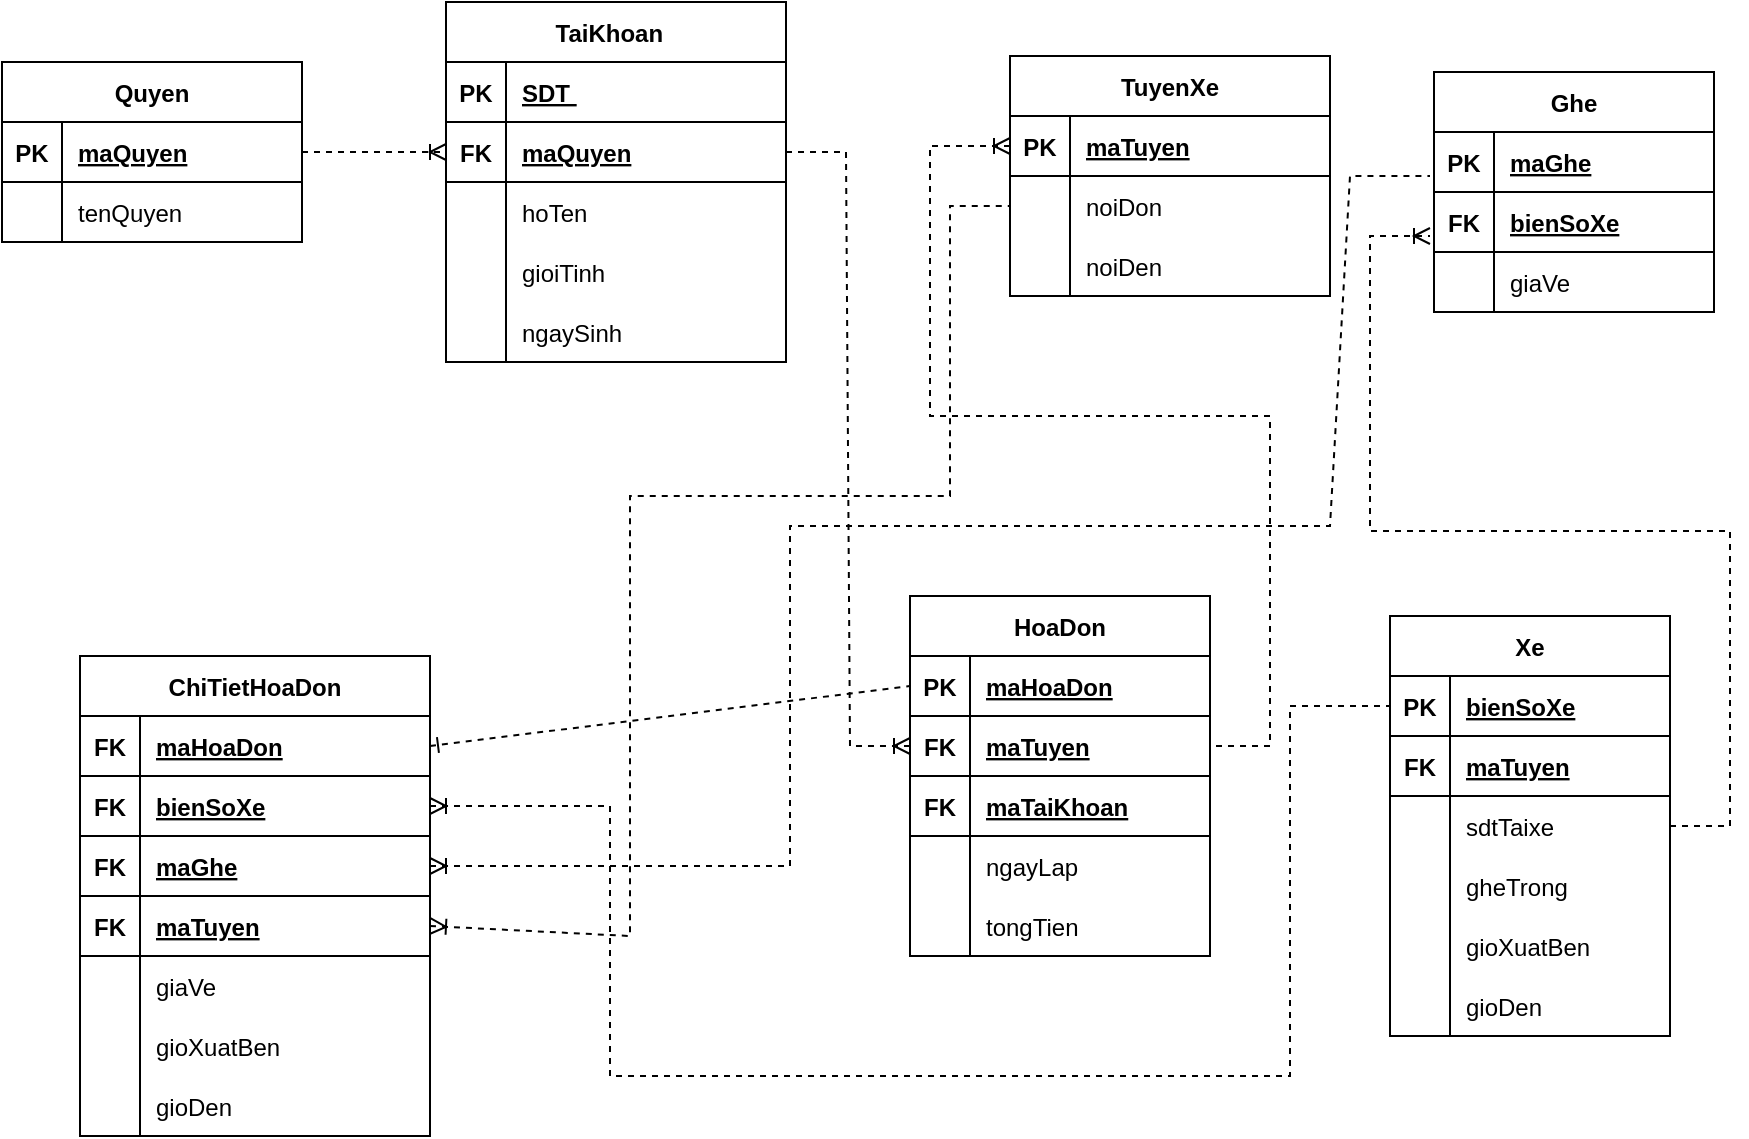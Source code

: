 <mxfile version="21.7.5" type="github">
  <diagram id="R2lEEEUBdFMjLlhIrx00" name="Page-1">
    <mxGraphModel dx="3518" dy="629" grid="0" gridSize="10" guides="1" tooltips="1" connect="1" arrows="1" fold="1" page="1" pageScale="1" pageWidth="2339" pageHeight="3300" math="0" shadow="0" extFonts="Permanent Marker^https://fonts.googleapis.com/css?family=Permanent+Marker">
      <root>
        <mxCell id="0" />
        <mxCell id="1" parent="0" />
        <mxCell id="C-vyLk0tnHw3VtMMgP7b-23" value="TaiKhoan  " style="shape=table;startSize=30;container=1;collapsible=1;childLayout=tableLayout;fixedRows=1;rowLines=0;fontStyle=1;align=center;resizeLast=1;" parent="1" vertex="1">
          <mxGeometry x="158" y="23" width="170" height="180" as="geometry">
            <mxRectangle x="130" y="50" width="100" height="30" as="alternateBounds" />
          </mxGeometry>
        </mxCell>
        <mxCell id="C-vyLk0tnHw3VtMMgP7b-24" value="" style="shape=partialRectangle;collapsible=0;dropTarget=0;pointerEvents=0;fillColor=none;points=[[0,0.5],[1,0.5]];portConstraint=eastwest;top=0;left=0;right=0;bottom=1;" parent="C-vyLk0tnHw3VtMMgP7b-23" vertex="1">
          <mxGeometry y="30" width="170" height="30" as="geometry" />
        </mxCell>
        <mxCell id="C-vyLk0tnHw3VtMMgP7b-25" value="PK" style="shape=partialRectangle;overflow=hidden;connectable=0;fillColor=none;top=0;left=0;bottom=0;right=0;fontStyle=1;" parent="C-vyLk0tnHw3VtMMgP7b-24" vertex="1">
          <mxGeometry width="30" height="30" as="geometry">
            <mxRectangle width="30" height="30" as="alternateBounds" />
          </mxGeometry>
        </mxCell>
        <mxCell id="C-vyLk0tnHw3VtMMgP7b-26" value="SDT " style="shape=partialRectangle;overflow=hidden;connectable=0;fillColor=none;top=0;left=0;bottom=0;right=0;align=left;spacingLeft=6;fontStyle=5;" parent="C-vyLk0tnHw3VtMMgP7b-24" vertex="1">
          <mxGeometry x="30" width="140" height="30" as="geometry">
            <mxRectangle width="140" height="30" as="alternateBounds" />
          </mxGeometry>
        </mxCell>
        <mxCell id="oGcTJE--bBBidU-YwvE7-114" style="shape=partialRectangle;collapsible=0;dropTarget=0;pointerEvents=0;fillColor=none;points=[[0,0.5],[1,0.5]];portConstraint=eastwest;top=0;left=0;right=0;bottom=1;" vertex="1" parent="C-vyLk0tnHw3VtMMgP7b-23">
          <mxGeometry y="60" width="170" height="30" as="geometry" />
        </mxCell>
        <mxCell id="oGcTJE--bBBidU-YwvE7-115" value="FK" style="shape=partialRectangle;overflow=hidden;connectable=0;fillColor=none;top=0;left=0;bottom=0;right=0;fontStyle=1;" vertex="1" parent="oGcTJE--bBBidU-YwvE7-114">
          <mxGeometry width="30" height="30" as="geometry">
            <mxRectangle width="30" height="30" as="alternateBounds" />
          </mxGeometry>
        </mxCell>
        <mxCell id="oGcTJE--bBBidU-YwvE7-116" value="maQuyen" style="shape=partialRectangle;overflow=hidden;connectable=0;fillColor=none;top=0;left=0;bottom=0;right=0;align=left;spacingLeft=6;fontStyle=5;" vertex="1" parent="oGcTJE--bBBidU-YwvE7-114">
          <mxGeometry x="30" width="140" height="30" as="geometry">
            <mxRectangle width="140" height="30" as="alternateBounds" />
          </mxGeometry>
        </mxCell>
        <mxCell id="C-vyLk0tnHw3VtMMgP7b-27" value="" style="shape=partialRectangle;collapsible=0;dropTarget=0;pointerEvents=0;fillColor=none;points=[[0,0.5],[1,0.5]];portConstraint=eastwest;top=0;left=0;right=0;bottom=0;" parent="C-vyLk0tnHw3VtMMgP7b-23" vertex="1">
          <mxGeometry y="90" width="170" height="30" as="geometry" />
        </mxCell>
        <mxCell id="C-vyLk0tnHw3VtMMgP7b-28" value="" style="shape=partialRectangle;overflow=hidden;connectable=0;fillColor=none;top=0;left=0;bottom=0;right=0;" parent="C-vyLk0tnHw3VtMMgP7b-27" vertex="1">
          <mxGeometry width="30" height="30" as="geometry">
            <mxRectangle width="30" height="30" as="alternateBounds" />
          </mxGeometry>
        </mxCell>
        <mxCell id="C-vyLk0tnHw3VtMMgP7b-29" value="hoTen" style="shape=partialRectangle;overflow=hidden;connectable=0;fillColor=none;top=0;left=0;bottom=0;right=0;align=left;spacingLeft=6;" parent="C-vyLk0tnHw3VtMMgP7b-27" vertex="1">
          <mxGeometry x="30" width="140" height="30" as="geometry">
            <mxRectangle width="140" height="30" as="alternateBounds" />
          </mxGeometry>
        </mxCell>
        <mxCell id="oGcTJE--bBBidU-YwvE7-21" style="shape=partialRectangle;collapsible=0;dropTarget=0;pointerEvents=0;fillColor=none;points=[[0,0.5],[1,0.5]];portConstraint=eastwest;top=0;left=0;right=0;bottom=0;" vertex="1" parent="C-vyLk0tnHw3VtMMgP7b-23">
          <mxGeometry y="120" width="170" height="30" as="geometry" />
        </mxCell>
        <mxCell id="oGcTJE--bBBidU-YwvE7-22" style="shape=partialRectangle;overflow=hidden;connectable=0;fillColor=none;top=0;left=0;bottom=0;right=0;" vertex="1" parent="oGcTJE--bBBidU-YwvE7-21">
          <mxGeometry width="30" height="30" as="geometry">
            <mxRectangle width="30" height="30" as="alternateBounds" />
          </mxGeometry>
        </mxCell>
        <mxCell id="oGcTJE--bBBidU-YwvE7-23" value="gioiTinh" style="shape=partialRectangle;overflow=hidden;connectable=0;fillColor=none;top=0;left=0;bottom=0;right=0;align=left;spacingLeft=6;" vertex="1" parent="oGcTJE--bBBidU-YwvE7-21">
          <mxGeometry x="30" width="140" height="30" as="geometry">
            <mxRectangle width="140" height="30" as="alternateBounds" />
          </mxGeometry>
        </mxCell>
        <mxCell id="oGcTJE--bBBidU-YwvE7-24" style="shape=partialRectangle;collapsible=0;dropTarget=0;pointerEvents=0;fillColor=none;points=[[0,0.5],[1,0.5]];portConstraint=eastwest;top=0;left=0;right=0;bottom=0;" vertex="1" parent="C-vyLk0tnHw3VtMMgP7b-23">
          <mxGeometry y="150" width="170" height="30" as="geometry" />
        </mxCell>
        <mxCell id="oGcTJE--bBBidU-YwvE7-25" style="shape=partialRectangle;overflow=hidden;connectable=0;fillColor=none;top=0;left=0;bottom=0;right=0;" vertex="1" parent="oGcTJE--bBBidU-YwvE7-24">
          <mxGeometry width="30" height="30" as="geometry">
            <mxRectangle width="30" height="30" as="alternateBounds" />
          </mxGeometry>
        </mxCell>
        <mxCell id="oGcTJE--bBBidU-YwvE7-26" value="ngaySinh" style="shape=partialRectangle;overflow=hidden;connectable=0;fillColor=none;top=0;left=0;bottom=0;right=0;align=left;spacingLeft=6;" vertex="1" parent="oGcTJE--bBBidU-YwvE7-24">
          <mxGeometry x="30" width="140" height="30" as="geometry">
            <mxRectangle width="140" height="30" as="alternateBounds" />
          </mxGeometry>
        </mxCell>
        <mxCell id="oGcTJE--bBBidU-YwvE7-27" value="TuyenXe" style="shape=table;startSize=30;container=1;collapsible=1;childLayout=tableLayout;fixedRows=1;rowLines=0;fontStyle=1;align=center;resizeLast=1;" vertex="1" parent="1">
          <mxGeometry x="440" y="50" width="160" height="120" as="geometry">
            <mxRectangle x="130" y="50" width="100" height="30" as="alternateBounds" />
          </mxGeometry>
        </mxCell>
        <mxCell id="oGcTJE--bBBidU-YwvE7-28" value="" style="shape=partialRectangle;collapsible=0;dropTarget=0;pointerEvents=0;fillColor=none;points=[[0,0.5],[1,0.5]];portConstraint=eastwest;top=0;left=0;right=0;bottom=1;" vertex="1" parent="oGcTJE--bBBidU-YwvE7-27">
          <mxGeometry y="30" width="160" height="30" as="geometry" />
        </mxCell>
        <mxCell id="oGcTJE--bBBidU-YwvE7-29" value="PK" style="shape=partialRectangle;overflow=hidden;connectable=0;fillColor=none;top=0;left=0;bottom=0;right=0;fontStyle=1;" vertex="1" parent="oGcTJE--bBBidU-YwvE7-28">
          <mxGeometry width="30" height="30" as="geometry">
            <mxRectangle width="30" height="30" as="alternateBounds" />
          </mxGeometry>
        </mxCell>
        <mxCell id="oGcTJE--bBBidU-YwvE7-30" value="maTuyen" style="shape=partialRectangle;overflow=hidden;connectable=0;fillColor=none;top=0;left=0;bottom=0;right=0;align=left;spacingLeft=6;fontStyle=5;" vertex="1" parent="oGcTJE--bBBidU-YwvE7-28">
          <mxGeometry x="30" width="130" height="30" as="geometry">
            <mxRectangle width="130" height="30" as="alternateBounds" />
          </mxGeometry>
        </mxCell>
        <mxCell id="oGcTJE--bBBidU-YwvE7-31" value="" style="shape=partialRectangle;collapsible=0;dropTarget=0;pointerEvents=0;fillColor=none;points=[[0,0.5],[1,0.5]];portConstraint=eastwest;top=0;left=0;right=0;bottom=0;" vertex="1" parent="oGcTJE--bBBidU-YwvE7-27">
          <mxGeometry y="60" width="160" height="30" as="geometry" />
        </mxCell>
        <mxCell id="oGcTJE--bBBidU-YwvE7-32" value="" style="shape=partialRectangle;overflow=hidden;connectable=0;fillColor=none;top=0;left=0;bottom=0;right=0;" vertex="1" parent="oGcTJE--bBBidU-YwvE7-31">
          <mxGeometry width="30" height="30" as="geometry">
            <mxRectangle width="30" height="30" as="alternateBounds" />
          </mxGeometry>
        </mxCell>
        <mxCell id="oGcTJE--bBBidU-YwvE7-33" value="noiDon" style="shape=partialRectangle;overflow=hidden;connectable=0;fillColor=none;top=0;left=0;bottom=0;right=0;align=left;spacingLeft=6;" vertex="1" parent="oGcTJE--bBBidU-YwvE7-31">
          <mxGeometry x="30" width="130" height="30" as="geometry">
            <mxRectangle width="130" height="30" as="alternateBounds" />
          </mxGeometry>
        </mxCell>
        <mxCell id="oGcTJE--bBBidU-YwvE7-34" style="shape=partialRectangle;collapsible=0;dropTarget=0;pointerEvents=0;fillColor=none;points=[[0,0.5],[1,0.5]];portConstraint=eastwest;top=0;left=0;right=0;bottom=0;" vertex="1" parent="oGcTJE--bBBidU-YwvE7-27">
          <mxGeometry y="90" width="160" height="30" as="geometry" />
        </mxCell>
        <mxCell id="oGcTJE--bBBidU-YwvE7-35" style="shape=partialRectangle;overflow=hidden;connectable=0;fillColor=none;top=0;left=0;bottom=0;right=0;" vertex="1" parent="oGcTJE--bBBidU-YwvE7-34">
          <mxGeometry width="30" height="30" as="geometry">
            <mxRectangle width="30" height="30" as="alternateBounds" />
          </mxGeometry>
        </mxCell>
        <mxCell id="oGcTJE--bBBidU-YwvE7-36" value="noiDen" style="shape=partialRectangle;overflow=hidden;connectable=0;fillColor=none;top=0;left=0;bottom=0;right=0;align=left;spacingLeft=6;" vertex="1" parent="oGcTJE--bBBidU-YwvE7-34">
          <mxGeometry x="30" width="130" height="30" as="geometry">
            <mxRectangle width="130" height="30" as="alternateBounds" />
          </mxGeometry>
        </mxCell>
        <mxCell id="oGcTJE--bBBidU-YwvE7-40" value="Xe" style="shape=table;startSize=30;container=1;collapsible=1;childLayout=tableLayout;fixedRows=1;rowLines=0;fontStyle=1;align=center;resizeLast=1;" vertex="1" parent="1">
          <mxGeometry x="630" y="330" width="140" height="210" as="geometry">
            <mxRectangle x="130" y="50" width="100" height="30" as="alternateBounds" />
          </mxGeometry>
        </mxCell>
        <mxCell id="oGcTJE--bBBidU-YwvE7-41" value="" style="shape=partialRectangle;collapsible=0;dropTarget=0;pointerEvents=0;fillColor=none;points=[[0,0.5],[1,0.5]];portConstraint=eastwest;top=0;left=0;right=0;bottom=1;" vertex="1" parent="oGcTJE--bBBidU-YwvE7-40">
          <mxGeometry y="30" width="140" height="30" as="geometry" />
        </mxCell>
        <mxCell id="oGcTJE--bBBidU-YwvE7-42" value="PK" style="shape=partialRectangle;overflow=hidden;connectable=0;fillColor=none;top=0;left=0;bottom=0;right=0;fontStyle=1;" vertex="1" parent="oGcTJE--bBBidU-YwvE7-41">
          <mxGeometry width="30" height="30" as="geometry">
            <mxRectangle width="30" height="30" as="alternateBounds" />
          </mxGeometry>
        </mxCell>
        <mxCell id="oGcTJE--bBBidU-YwvE7-43" value="bienSoXe" style="shape=partialRectangle;overflow=hidden;connectable=0;fillColor=none;top=0;left=0;bottom=0;right=0;align=left;spacingLeft=6;fontStyle=5;" vertex="1" parent="oGcTJE--bBBidU-YwvE7-41">
          <mxGeometry x="30" width="110" height="30" as="geometry">
            <mxRectangle width="110" height="30" as="alternateBounds" />
          </mxGeometry>
        </mxCell>
        <mxCell id="oGcTJE--bBBidU-YwvE7-125" style="shape=partialRectangle;collapsible=0;dropTarget=0;pointerEvents=0;fillColor=none;points=[[0,0.5],[1,0.5]];portConstraint=eastwest;top=0;left=0;right=0;bottom=1;" vertex="1" parent="oGcTJE--bBBidU-YwvE7-40">
          <mxGeometry y="60" width="140" height="30" as="geometry" />
        </mxCell>
        <mxCell id="oGcTJE--bBBidU-YwvE7-126" value="FK" style="shape=partialRectangle;overflow=hidden;connectable=0;fillColor=none;top=0;left=0;bottom=0;right=0;fontStyle=1;" vertex="1" parent="oGcTJE--bBBidU-YwvE7-125">
          <mxGeometry width="30" height="30" as="geometry">
            <mxRectangle width="30" height="30" as="alternateBounds" />
          </mxGeometry>
        </mxCell>
        <mxCell id="oGcTJE--bBBidU-YwvE7-127" value="maTuyen" style="shape=partialRectangle;overflow=hidden;connectable=0;fillColor=none;top=0;left=0;bottom=0;right=0;align=left;spacingLeft=6;fontStyle=5;" vertex="1" parent="oGcTJE--bBBidU-YwvE7-125">
          <mxGeometry x="30" width="110" height="30" as="geometry">
            <mxRectangle width="110" height="30" as="alternateBounds" />
          </mxGeometry>
        </mxCell>
        <mxCell id="oGcTJE--bBBidU-YwvE7-44" value="" style="shape=partialRectangle;collapsible=0;dropTarget=0;pointerEvents=0;fillColor=none;points=[[0,0.5],[1,0.5]];portConstraint=eastwest;top=0;left=0;right=0;bottom=0;" vertex="1" parent="oGcTJE--bBBidU-YwvE7-40">
          <mxGeometry y="90" width="140" height="30" as="geometry" />
        </mxCell>
        <mxCell id="oGcTJE--bBBidU-YwvE7-45" value="" style="shape=partialRectangle;overflow=hidden;connectable=0;fillColor=none;top=0;left=0;bottom=0;right=0;" vertex="1" parent="oGcTJE--bBBidU-YwvE7-44">
          <mxGeometry width="30" height="30" as="geometry">
            <mxRectangle width="30" height="30" as="alternateBounds" />
          </mxGeometry>
        </mxCell>
        <mxCell id="oGcTJE--bBBidU-YwvE7-46" value="sdtTaixe" style="shape=partialRectangle;overflow=hidden;connectable=0;fillColor=none;top=0;left=0;bottom=0;right=0;align=left;spacingLeft=6;" vertex="1" parent="oGcTJE--bBBidU-YwvE7-44">
          <mxGeometry x="30" width="110" height="30" as="geometry">
            <mxRectangle width="110" height="30" as="alternateBounds" />
          </mxGeometry>
        </mxCell>
        <mxCell id="oGcTJE--bBBidU-YwvE7-47" style="shape=partialRectangle;collapsible=0;dropTarget=0;pointerEvents=0;fillColor=none;points=[[0,0.5],[1,0.5]];portConstraint=eastwest;top=0;left=0;right=0;bottom=0;" vertex="1" parent="oGcTJE--bBBidU-YwvE7-40">
          <mxGeometry y="120" width="140" height="30" as="geometry" />
        </mxCell>
        <mxCell id="oGcTJE--bBBidU-YwvE7-48" style="shape=partialRectangle;overflow=hidden;connectable=0;fillColor=none;top=0;left=0;bottom=0;right=0;" vertex="1" parent="oGcTJE--bBBidU-YwvE7-47">
          <mxGeometry width="30" height="30" as="geometry">
            <mxRectangle width="30" height="30" as="alternateBounds" />
          </mxGeometry>
        </mxCell>
        <mxCell id="oGcTJE--bBBidU-YwvE7-49" value="gheTrong" style="shape=partialRectangle;overflow=hidden;connectable=0;fillColor=none;top=0;left=0;bottom=0;right=0;align=left;spacingLeft=6;" vertex="1" parent="oGcTJE--bBBidU-YwvE7-47">
          <mxGeometry x="30" width="110" height="30" as="geometry">
            <mxRectangle width="110" height="30" as="alternateBounds" />
          </mxGeometry>
        </mxCell>
        <mxCell id="oGcTJE--bBBidU-YwvE7-50" style="shape=partialRectangle;collapsible=0;dropTarget=0;pointerEvents=0;fillColor=none;points=[[0,0.5],[1,0.5]];portConstraint=eastwest;top=0;left=0;right=0;bottom=0;" vertex="1" parent="oGcTJE--bBBidU-YwvE7-40">
          <mxGeometry y="150" width="140" height="30" as="geometry" />
        </mxCell>
        <mxCell id="oGcTJE--bBBidU-YwvE7-51" style="shape=partialRectangle;overflow=hidden;connectable=0;fillColor=none;top=0;left=0;bottom=0;right=0;" vertex="1" parent="oGcTJE--bBBidU-YwvE7-50">
          <mxGeometry width="30" height="30" as="geometry">
            <mxRectangle width="30" height="30" as="alternateBounds" />
          </mxGeometry>
        </mxCell>
        <mxCell id="oGcTJE--bBBidU-YwvE7-52" value="gioXuatBen" style="shape=partialRectangle;overflow=hidden;connectable=0;fillColor=none;top=0;left=0;bottom=0;right=0;align=left;spacingLeft=6;" vertex="1" parent="oGcTJE--bBBidU-YwvE7-50">
          <mxGeometry x="30" width="110" height="30" as="geometry">
            <mxRectangle width="110" height="30" as="alternateBounds" />
          </mxGeometry>
        </mxCell>
        <mxCell id="oGcTJE--bBBidU-YwvE7-53" style="shape=partialRectangle;collapsible=0;dropTarget=0;pointerEvents=0;fillColor=none;points=[[0,0.5],[1,0.5]];portConstraint=eastwest;top=0;left=0;right=0;bottom=0;" vertex="1" parent="oGcTJE--bBBidU-YwvE7-40">
          <mxGeometry y="180" width="140" height="30" as="geometry" />
        </mxCell>
        <mxCell id="oGcTJE--bBBidU-YwvE7-54" style="shape=partialRectangle;overflow=hidden;connectable=0;fillColor=none;top=0;left=0;bottom=0;right=0;" vertex="1" parent="oGcTJE--bBBidU-YwvE7-53">
          <mxGeometry width="30" height="30" as="geometry">
            <mxRectangle width="30" height="30" as="alternateBounds" />
          </mxGeometry>
        </mxCell>
        <mxCell id="oGcTJE--bBBidU-YwvE7-55" value="gioDen" style="shape=partialRectangle;overflow=hidden;connectable=0;fillColor=none;top=0;left=0;bottom=0;right=0;align=left;spacingLeft=6;" vertex="1" parent="oGcTJE--bBBidU-YwvE7-53">
          <mxGeometry x="30" width="110" height="30" as="geometry">
            <mxRectangle width="110" height="30" as="alternateBounds" />
          </mxGeometry>
        </mxCell>
        <mxCell id="oGcTJE--bBBidU-YwvE7-56" value="Quyen" style="shape=table;startSize=30;container=1;collapsible=1;childLayout=tableLayout;fixedRows=1;rowLines=0;fontStyle=1;align=center;resizeLast=1;" vertex="1" parent="1">
          <mxGeometry x="-64" y="53" width="150" height="90" as="geometry">
            <mxRectangle x="130" y="50" width="100" height="30" as="alternateBounds" />
          </mxGeometry>
        </mxCell>
        <mxCell id="oGcTJE--bBBidU-YwvE7-57" value="" style="shape=partialRectangle;collapsible=0;dropTarget=0;pointerEvents=0;fillColor=none;points=[[0,0.5],[1,0.5]];portConstraint=eastwest;top=0;left=0;right=0;bottom=1;" vertex="1" parent="oGcTJE--bBBidU-YwvE7-56">
          <mxGeometry y="30" width="150" height="30" as="geometry" />
        </mxCell>
        <mxCell id="oGcTJE--bBBidU-YwvE7-58" value="PK" style="shape=partialRectangle;overflow=hidden;connectable=0;fillColor=none;top=0;left=0;bottom=0;right=0;fontStyle=1;" vertex="1" parent="oGcTJE--bBBidU-YwvE7-57">
          <mxGeometry width="30" height="30" as="geometry">
            <mxRectangle width="30" height="30" as="alternateBounds" />
          </mxGeometry>
        </mxCell>
        <mxCell id="oGcTJE--bBBidU-YwvE7-59" value="maQuyen" style="shape=partialRectangle;overflow=hidden;connectable=0;fillColor=none;top=0;left=0;bottom=0;right=0;align=left;spacingLeft=6;fontStyle=5;" vertex="1" parent="oGcTJE--bBBidU-YwvE7-57">
          <mxGeometry x="30" width="120" height="30" as="geometry">
            <mxRectangle width="120" height="30" as="alternateBounds" />
          </mxGeometry>
        </mxCell>
        <mxCell id="oGcTJE--bBBidU-YwvE7-60" value="" style="shape=partialRectangle;collapsible=0;dropTarget=0;pointerEvents=0;fillColor=none;points=[[0,0.5],[1,0.5]];portConstraint=eastwest;top=0;left=0;right=0;bottom=0;" vertex="1" parent="oGcTJE--bBBidU-YwvE7-56">
          <mxGeometry y="60" width="150" height="30" as="geometry" />
        </mxCell>
        <mxCell id="oGcTJE--bBBidU-YwvE7-61" value="" style="shape=partialRectangle;overflow=hidden;connectable=0;fillColor=none;top=0;left=0;bottom=0;right=0;" vertex="1" parent="oGcTJE--bBBidU-YwvE7-60">
          <mxGeometry width="30" height="30" as="geometry">
            <mxRectangle width="30" height="30" as="alternateBounds" />
          </mxGeometry>
        </mxCell>
        <mxCell id="oGcTJE--bBBidU-YwvE7-62" value="tenQuyen" style="shape=partialRectangle;overflow=hidden;connectable=0;fillColor=none;top=0;left=0;bottom=0;right=0;align=left;spacingLeft=6;" vertex="1" parent="oGcTJE--bBBidU-YwvE7-60">
          <mxGeometry x="30" width="120" height="30" as="geometry">
            <mxRectangle width="120" height="30" as="alternateBounds" />
          </mxGeometry>
        </mxCell>
        <mxCell id="oGcTJE--bBBidU-YwvE7-69" value="Ghe" style="shape=table;startSize=30;container=1;collapsible=1;childLayout=tableLayout;fixedRows=1;rowLines=0;fontStyle=1;align=center;resizeLast=1;" vertex="1" parent="1">
          <mxGeometry x="652" y="58" width="140" height="120" as="geometry">
            <mxRectangle x="130" y="50" width="100" height="30" as="alternateBounds" />
          </mxGeometry>
        </mxCell>
        <mxCell id="oGcTJE--bBBidU-YwvE7-70" value="" style="shape=partialRectangle;collapsible=0;dropTarget=0;pointerEvents=0;fillColor=none;points=[[0,0.5],[1,0.5]];portConstraint=eastwest;top=0;left=0;right=0;bottom=1;" vertex="1" parent="oGcTJE--bBBidU-YwvE7-69">
          <mxGeometry y="30" width="140" height="30" as="geometry" />
        </mxCell>
        <mxCell id="oGcTJE--bBBidU-YwvE7-71" value="PK" style="shape=partialRectangle;overflow=hidden;connectable=0;fillColor=none;top=0;left=0;bottom=0;right=0;fontStyle=1;" vertex="1" parent="oGcTJE--bBBidU-YwvE7-70">
          <mxGeometry width="30" height="30" as="geometry">
            <mxRectangle width="30" height="30" as="alternateBounds" />
          </mxGeometry>
        </mxCell>
        <mxCell id="oGcTJE--bBBidU-YwvE7-72" value="maGhe" style="shape=partialRectangle;overflow=hidden;connectable=0;fillColor=none;top=0;left=0;bottom=0;right=0;align=left;spacingLeft=6;fontStyle=5;" vertex="1" parent="oGcTJE--bBBidU-YwvE7-70">
          <mxGeometry x="30" width="110" height="30" as="geometry">
            <mxRectangle width="110" height="30" as="alternateBounds" />
          </mxGeometry>
        </mxCell>
        <mxCell id="oGcTJE--bBBidU-YwvE7-119" style="shape=partialRectangle;collapsible=0;dropTarget=0;pointerEvents=0;fillColor=none;points=[[0,0.5],[1,0.5]];portConstraint=eastwest;top=0;left=0;right=0;bottom=1;" vertex="1" parent="oGcTJE--bBBidU-YwvE7-69">
          <mxGeometry y="60" width="140" height="30" as="geometry" />
        </mxCell>
        <mxCell id="oGcTJE--bBBidU-YwvE7-120" value="FK" style="shape=partialRectangle;overflow=hidden;connectable=0;fillColor=none;top=0;left=0;bottom=0;right=0;fontStyle=1;" vertex="1" parent="oGcTJE--bBBidU-YwvE7-119">
          <mxGeometry width="30" height="30" as="geometry">
            <mxRectangle width="30" height="30" as="alternateBounds" />
          </mxGeometry>
        </mxCell>
        <mxCell id="oGcTJE--bBBidU-YwvE7-121" value="bienSoXe" style="shape=partialRectangle;overflow=hidden;connectable=0;fillColor=none;top=0;left=0;bottom=0;right=0;align=left;spacingLeft=6;fontStyle=5;" vertex="1" parent="oGcTJE--bBBidU-YwvE7-119">
          <mxGeometry x="30" width="110" height="30" as="geometry">
            <mxRectangle width="110" height="30" as="alternateBounds" />
          </mxGeometry>
        </mxCell>
        <mxCell id="oGcTJE--bBBidU-YwvE7-73" value="" style="shape=partialRectangle;collapsible=0;dropTarget=0;pointerEvents=0;fillColor=none;points=[[0,0.5],[1,0.5]];portConstraint=eastwest;top=0;left=0;right=0;bottom=0;" vertex="1" parent="oGcTJE--bBBidU-YwvE7-69">
          <mxGeometry y="90" width="140" height="30" as="geometry" />
        </mxCell>
        <mxCell id="oGcTJE--bBBidU-YwvE7-74" value="" style="shape=partialRectangle;overflow=hidden;connectable=0;fillColor=none;top=0;left=0;bottom=0;right=0;" vertex="1" parent="oGcTJE--bBBidU-YwvE7-73">
          <mxGeometry width="30" height="30" as="geometry">
            <mxRectangle width="30" height="30" as="alternateBounds" />
          </mxGeometry>
        </mxCell>
        <mxCell id="oGcTJE--bBBidU-YwvE7-75" value="giaVe" style="shape=partialRectangle;overflow=hidden;connectable=0;fillColor=none;top=0;left=0;bottom=0;right=0;align=left;spacingLeft=6;" vertex="1" parent="oGcTJE--bBBidU-YwvE7-73">
          <mxGeometry x="30" width="110" height="30" as="geometry">
            <mxRectangle width="110" height="30" as="alternateBounds" />
          </mxGeometry>
        </mxCell>
        <mxCell id="oGcTJE--bBBidU-YwvE7-82" value="HoaDon" style="shape=table;startSize=30;container=1;collapsible=1;childLayout=tableLayout;fixedRows=1;rowLines=0;fontStyle=1;align=center;resizeLast=1;" vertex="1" parent="1">
          <mxGeometry x="390" y="320" width="150" height="180" as="geometry">
            <mxRectangle x="130" y="50" width="100" height="30" as="alternateBounds" />
          </mxGeometry>
        </mxCell>
        <mxCell id="oGcTJE--bBBidU-YwvE7-83" value="" style="shape=partialRectangle;collapsible=0;dropTarget=0;pointerEvents=0;fillColor=none;points=[[0,0.5],[1,0.5]];portConstraint=eastwest;top=0;left=0;right=0;bottom=1;" vertex="1" parent="oGcTJE--bBBidU-YwvE7-82">
          <mxGeometry y="30" width="150" height="30" as="geometry" />
        </mxCell>
        <mxCell id="oGcTJE--bBBidU-YwvE7-84" value="PK" style="shape=partialRectangle;overflow=hidden;connectable=0;fillColor=none;top=0;left=0;bottom=0;right=0;fontStyle=1;" vertex="1" parent="oGcTJE--bBBidU-YwvE7-83">
          <mxGeometry width="30" height="30" as="geometry">
            <mxRectangle width="30" height="30" as="alternateBounds" />
          </mxGeometry>
        </mxCell>
        <mxCell id="oGcTJE--bBBidU-YwvE7-85" value="maHoaDon" style="shape=partialRectangle;overflow=hidden;connectable=0;fillColor=none;top=0;left=0;bottom=0;right=0;align=left;spacingLeft=6;fontStyle=5;" vertex="1" parent="oGcTJE--bBBidU-YwvE7-83">
          <mxGeometry x="30" width="120" height="30" as="geometry">
            <mxRectangle width="120" height="30" as="alternateBounds" />
          </mxGeometry>
        </mxCell>
        <mxCell id="oGcTJE--bBBidU-YwvE7-131" style="shape=partialRectangle;collapsible=0;dropTarget=0;pointerEvents=0;fillColor=none;points=[[0,0.5],[1,0.5]];portConstraint=eastwest;top=0;left=0;right=0;bottom=1;" vertex="1" parent="oGcTJE--bBBidU-YwvE7-82">
          <mxGeometry y="60" width="150" height="30" as="geometry" />
        </mxCell>
        <mxCell id="oGcTJE--bBBidU-YwvE7-132" value="FK" style="shape=partialRectangle;overflow=hidden;connectable=0;fillColor=none;top=0;left=0;bottom=0;right=0;fontStyle=1;" vertex="1" parent="oGcTJE--bBBidU-YwvE7-131">
          <mxGeometry width="30" height="30" as="geometry">
            <mxRectangle width="30" height="30" as="alternateBounds" />
          </mxGeometry>
        </mxCell>
        <mxCell id="oGcTJE--bBBidU-YwvE7-133" value="maTuyen" style="shape=partialRectangle;overflow=hidden;connectable=0;fillColor=none;top=0;left=0;bottom=0;right=0;align=left;spacingLeft=6;fontStyle=5;" vertex="1" parent="oGcTJE--bBBidU-YwvE7-131">
          <mxGeometry x="30" width="120" height="30" as="geometry">
            <mxRectangle width="120" height="30" as="alternateBounds" />
          </mxGeometry>
        </mxCell>
        <mxCell id="oGcTJE--bBBidU-YwvE7-135" style="shape=partialRectangle;collapsible=0;dropTarget=0;pointerEvents=0;fillColor=none;points=[[0,0.5],[1,0.5]];portConstraint=eastwest;top=0;left=0;right=0;bottom=1;" vertex="1" parent="oGcTJE--bBBidU-YwvE7-82">
          <mxGeometry y="90" width="150" height="30" as="geometry" />
        </mxCell>
        <mxCell id="oGcTJE--bBBidU-YwvE7-136" value="FK" style="shape=partialRectangle;overflow=hidden;connectable=0;fillColor=none;top=0;left=0;bottom=0;right=0;fontStyle=1;" vertex="1" parent="oGcTJE--bBBidU-YwvE7-135">
          <mxGeometry width="30" height="30" as="geometry">
            <mxRectangle width="30" height="30" as="alternateBounds" />
          </mxGeometry>
        </mxCell>
        <mxCell id="oGcTJE--bBBidU-YwvE7-137" value="maTaiKhoan" style="shape=partialRectangle;overflow=hidden;connectable=0;fillColor=none;top=0;left=0;bottom=0;right=0;align=left;spacingLeft=6;fontStyle=5;" vertex="1" parent="oGcTJE--bBBidU-YwvE7-135">
          <mxGeometry x="30" width="120" height="30" as="geometry">
            <mxRectangle width="120" height="30" as="alternateBounds" />
          </mxGeometry>
        </mxCell>
        <mxCell id="oGcTJE--bBBidU-YwvE7-86" value="" style="shape=partialRectangle;collapsible=0;dropTarget=0;pointerEvents=0;fillColor=none;points=[[0,0.5],[1,0.5]];portConstraint=eastwest;top=0;left=0;right=0;bottom=0;" vertex="1" parent="oGcTJE--bBBidU-YwvE7-82">
          <mxGeometry y="120" width="150" height="30" as="geometry" />
        </mxCell>
        <mxCell id="oGcTJE--bBBidU-YwvE7-87" value="" style="shape=partialRectangle;overflow=hidden;connectable=0;fillColor=none;top=0;left=0;bottom=0;right=0;" vertex="1" parent="oGcTJE--bBBidU-YwvE7-86">
          <mxGeometry width="30" height="30" as="geometry">
            <mxRectangle width="30" height="30" as="alternateBounds" />
          </mxGeometry>
        </mxCell>
        <mxCell id="oGcTJE--bBBidU-YwvE7-88" value="ngayLap  " style="shape=partialRectangle;overflow=hidden;connectable=0;fillColor=none;top=0;left=0;bottom=0;right=0;align=left;spacingLeft=6;" vertex="1" parent="oGcTJE--bBBidU-YwvE7-86">
          <mxGeometry x="30" width="120" height="30" as="geometry">
            <mxRectangle width="120" height="30" as="alternateBounds" />
          </mxGeometry>
        </mxCell>
        <mxCell id="oGcTJE--bBBidU-YwvE7-89" style="shape=partialRectangle;collapsible=0;dropTarget=0;pointerEvents=0;fillColor=none;points=[[0,0.5],[1,0.5]];portConstraint=eastwest;top=0;left=0;right=0;bottom=0;" vertex="1" parent="oGcTJE--bBBidU-YwvE7-82">
          <mxGeometry y="150" width="150" height="30" as="geometry" />
        </mxCell>
        <mxCell id="oGcTJE--bBBidU-YwvE7-90" style="shape=partialRectangle;overflow=hidden;connectable=0;fillColor=none;top=0;left=0;bottom=0;right=0;" vertex="1" parent="oGcTJE--bBBidU-YwvE7-89">
          <mxGeometry width="30" height="30" as="geometry">
            <mxRectangle width="30" height="30" as="alternateBounds" />
          </mxGeometry>
        </mxCell>
        <mxCell id="oGcTJE--bBBidU-YwvE7-91" value="tongTien" style="shape=partialRectangle;overflow=hidden;connectable=0;fillColor=none;top=0;left=0;bottom=0;right=0;align=left;spacingLeft=6;" vertex="1" parent="oGcTJE--bBBidU-YwvE7-89">
          <mxGeometry x="30" width="120" height="30" as="geometry">
            <mxRectangle width="120" height="30" as="alternateBounds" />
          </mxGeometry>
        </mxCell>
        <mxCell id="oGcTJE--bBBidU-YwvE7-95" value="ChiTietHoaDon" style="shape=table;startSize=30;container=1;collapsible=1;childLayout=tableLayout;fixedRows=1;rowLines=0;fontStyle=1;align=center;resizeLast=1;" vertex="1" parent="1">
          <mxGeometry x="-25" y="350" width="175" height="240" as="geometry">
            <mxRectangle x="130" y="50" width="100" height="30" as="alternateBounds" />
          </mxGeometry>
        </mxCell>
        <mxCell id="oGcTJE--bBBidU-YwvE7-96" value="" style="shape=partialRectangle;collapsible=0;dropTarget=0;pointerEvents=0;fillColor=none;points=[[0,0.5],[1,0.5]];portConstraint=eastwest;top=0;left=0;right=0;bottom=1;" vertex="1" parent="oGcTJE--bBBidU-YwvE7-95">
          <mxGeometry y="30" width="175" height="30" as="geometry" />
        </mxCell>
        <mxCell id="oGcTJE--bBBidU-YwvE7-97" value="FK" style="shape=partialRectangle;overflow=hidden;connectable=0;fillColor=none;top=0;left=0;bottom=0;right=0;fontStyle=1;" vertex="1" parent="oGcTJE--bBBidU-YwvE7-96">
          <mxGeometry width="30" height="30" as="geometry">
            <mxRectangle width="30" height="30" as="alternateBounds" />
          </mxGeometry>
        </mxCell>
        <mxCell id="oGcTJE--bBBidU-YwvE7-98" value="maHoaDon" style="shape=partialRectangle;overflow=hidden;connectable=0;fillColor=none;top=0;left=0;bottom=0;right=0;align=left;spacingLeft=6;fontStyle=5;" vertex="1" parent="oGcTJE--bBBidU-YwvE7-96">
          <mxGeometry x="30" width="145" height="30" as="geometry">
            <mxRectangle width="145" height="30" as="alternateBounds" />
          </mxGeometry>
        </mxCell>
        <mxCell id="oGcTJE--bBBidU-YwvE7-108" style="shape=partialRectangle;collapsible=0;dropTarget=0;pointerEvents=0;fillColor=none;points=[[0,0.5],[1,0.5]];portConstraint=eastwest;top=0;left=0;right=0;bottom=1;" vertex="1" parent="oGcTJE--bBBidU-YwvE7-95">
          <mxGeometry y="60" width="175" height="30" as="geometry" />
        </mxCell>
        <mxCell id="oGcTJE--bBBidU-YwvE7-109" value="FK" style="shape=partialRectangle;overflow=hidden;connectable=0;fillColor=none;top=0;left=0;bottom=0;right=0;fontStyle=1;" vertex="1" parent="oGcTJE--bBBidU-YwvE7-108">
          <mxGeometry width="30" height="30" as="geometry">
            <mxRectangle width="30" height="30" as="alternateBounds" />
          </mxGeometry>
        </mxCell>
        <mxCell id="oGcTJE--bBBidU-YwvE7-110" value="bienSoXe" style="shape=partialRectangle;overflow=hidden;connectable=0;fillColor=none;top=0;left=0;bottom=0;right=0;align=left;spacingLeft=6;fontStyle=5;" vertex="1" parent="oGcTJE--bBBidU-YwvE7-108">
          <mxGeometry x="30" width="145" height="30" as="geometry">
            <mxRectangle width="145" height="30" as="alternateBounds" />
          </mxGeometry>
        </mxCell>
        <mxCell id="oGcTJE--bBBidU-YwvE7-111" style="shape=partialRectangle;collapsible=0;dropTarget=0;pointerEvents=0;fillColor=none;points=[[0,0.5],[1,0.5]];portConstraint=eastwest;top=0;left=0;right=0;bottom=1;" vertex="1" parent="oGcTJE--bBBidU-YwvE7-95">
          <mxGeometry y="90" width="175" height="30" as="geometry" />
        </mxCell>
        <mxCell id="oGcTJE--bBBidU-YwvE7-112" value="FK" style="shape=partialRectangle;overflow=hidden;connectable=0;fillColor=none;top=0;left=0;bottom=0;right=0;fontStyle=1;" vertex="1" parent="oGcTJE--bBBidU-YwvE7-111">
          <mxGeometry width="30" height="30" as="geometry">
            <mxRectangle width="30" height="30" as="alternateBounds" />
          </mxGeometry>
        </mxCell>
        <mxCell id="oGcTJE--bBBidU-YwvE7-113" value="maGhe" style="shape=partialRectangle;overflow=hidden;connectable=0;fillColor=none;top=0;left=0;bottom=0;right=0;align=left;spacingLeft=6;fontStyle=5;" vertex="1" parent="oGcTJE--bBBidU-YwvE7-111">
          <mxGeometry x="30" width="145" height="30" as="geometry">
            <mxRectangle width="145" height="30" as="alternateBounds" />
          </mxGeometry>
        </mxCell>
        <mxCell id="oGcTJE--bBBidU-YwvE7-128" style="shape=partialRectangle;collapsible=0;dropTarget=0;pointerEvents=0;fillColor=none;points=[[0,0.5],[1,0.5]];portConstraint=eastwest;top=0;left=0;right=0;bottom=1;" vertex="1" parent="oGcTJE--bBBidU-YwvE7-95">
          <mxGeometry y="120" width="175" height="30" as="geometry" />
        </mxCell>
        <mxCell id="oGcTJE--bBBidU-YwvE7-129" value="FK" style="shape=partialRectangle;overflow=hidden;connectable=0;fillColor=none;top=0;left=0;bottom=0;right=0;fontStyle=1;" vertex="1" parent="oGcTJE--bBBidU-YwvE7-128">
          <mxGeometry width="30" height="30" as="geometry">
            <mxRectangle width="30" height="30" as="alternateBounds" />
          </mxGeometry>
        </mxCell>
        <mxCell id="oGcTJE--bBBidU-YwvE7-130" value="maTuyen" style="shape=partialRectangle;overflow=hidden;connectable=0;fillColor=none;top=0;left=0;bottom=0;right=0;align=left;spacingLeft=6;fontStyle=5;" vertex="1" parent="oGcTJE--bBBidU-YwvE7-128">
          <mxGeometry x="30" width="145" height="30" as="geometry">
            <mxRectangle width="145" height="30" as="alternateBounds" />
          </mxGeometry>
        </mxCell>
        <mxCell id="oGcTJE--bBBidU-YwvE7-99" value="" style="shape=partialRectangle;collapsible=0;dropTarget=0;pointerEvents=0;fillColor=none;points=[[0,0.5],[1,0.5]];portConstraint=eastwest;top=0;left=0;right=0;bottom=0;" vertex="1" parent="oGcTJE--bBBidU-YwvE7-95">
          <mxGeometry y="150" width="175" height="30" as="geometry" />
        </mxCell>
        <mxCell id="oGcTJE--bBBidU-YwvE7-100" value="" style="shape=partialRectangle;overflow=hidden;connectable=0;fillColor=none;top=0;left=0;bottom=0;right=0;" vertex="1" parent="oGcTJE--bBBidU-YwvE7-99">
          <mxGeometry width="30" height="30" as="geometry">
            <mxRectangle width="30" height="30" as="alternateBounds" />
          </mxGeometry>
        </mxCell>
        <mxCell id="oGcTJE--bBBidU-YwvE7-101" value="giaVe" style="shape=partialRectangle;overflow=hidden;connectable=0;fillColor=none;top=0;left=0;bottom=0;right=0;align=left;spacingLeft=6;" vertex="1" parent="oGcTJE--bBBidU-YwvE7-99">
          <mxGeometry x="30" width="145" height="30" as="geometry">
            <mxRectangle width="145" height="30" as="alternateBounds" />
          </mxGeometry>
        </mxCell>
        <mxCell id="oGcTJE--bBBidU-YwvE7-102" style="shape=partialRectangle;collapsible=0;dropTarget=0;pointerEvents=0;fillColor=none;points=[[0,0.5],[1,0.5]];portConstraint=eastwest;top=0;left=0;right=0;bottom=0;" vertex="1" parent="oGcTJE--bBBidU-YwvE7-95">
          <mxGeometry y="180" width="175" height="30" as="geometry" />
        </mxCell>
        <mxCell id="oGcTJE--bBBidU-YwvE7-103" style="shape=partialRectangle;overflow=hidden;connectable=0;fillColor=none;top=0;left=0;bottom=0;right=0;" vertex="1" parent="oGcTJE--bBBidU-YwvE7-102">
          <mxGeometry width="30" height="30" as="geometry">
            <mxRectangle width="30" height="30" as="alternateBounds" />
          </mxGeometry>
        </mxCell>
        <mxCell id="oGcTJE--bBBidU-YwvE7-104" value="gioXuatBen" style="shape=partialRectangle;overflow=hidden;connectable=0;fillColor=none;top=0;left=0;bottom=0;right=0;align=left;spacingLeft=6;" vertex="1" parent="oGcTJE--bBBidU-YwvE7-102">
          <mxGeometry x="30" width="145" height="30" as="geometry">
            <mxRectangle width="145" height="30" as="alternateBounds" />
          </mxGeometry>
        </mxCell>
        <mxCell id="oGcTJE--bBBidU-YwvE7-105" style="shape=partialRectangle;collapsible=0;dropTarget=0;pointerEvents=0;fillColor=none;points=[[0,0.5],[1,0.5]];portConstraint=eastwest;top=0;left=0;right=0;bottom=0;" vertex="1" parent="oGcTJE--bBBidU-YwvE7-95">
          <mxGeometry y="210" width="175" height="30" as="geometry" />
        </mxCell>
        <mxCell id="oGcTJE--bBBidU-YwvE7-106" style="shape=partialRectangle;overflow=hidden;connectable=0;fillColor=none;top=0;left=0;bottom=0;right=0;" vertex="1" parent="oGcTJE--bBBidU-YwvE7-105">
          <mxGeometry width="30" height="30" as="geometry">
            <mxRectangle width="30" height="30" as="alternateBounds" />
          </mxGeometry>
        </mxCell>
        <mxCell id="oGcTJE--bBBidU-YwvE7-107" value="gioDen" style="shape=partialRectangle;overflow=hidden;connectable=0;fillColor=none;top=0;left=0;bottom=0;right=0;align=left;spacingLeft=6;" vertex="1" parent="oGcTJE--bBBidU-YwvE7-105">
          <mxGeometry x="30" width="145" height="30" as="geometry">
            <mxRectangle width="145" height="30" as="alternateBounds" />
          </mxGeometry>
        </mxCell>
        <mxCell id="oGcTJE--bBBidU-YwvE7-118" value="" style="edgeStyle=entityRelationEdgeStyle;fontSize=12;html=1;endArrow=ERoneToMany;rounded=0;exitX=1;exitY=0.5;exitDx=0;exitDy=0;entryX=0;entryY=0.5;entryDx=0;entryDy=0;dashed=1;strokeWidth=1;" edge="1" parent="1" source="oGcTJE--bBBidU-YwvE7-57" target="oGcTJE--bBBidU-YwvE7-114">
          <mxGeometry width="100" height="100" relative="1" as="geometry">
            <mxPoint x="30" y="210" as="sourcePoint" />
            <mxPoint x="130" y="110" as="targetPoint" />
          </mxGeometry>
        </mxCell>
        <mxCell id="oGcTJE--bBBidU-YwvE7-134" value="" style="edgeStyle=entityRelationEdgeStyle;fontSize=12;html=1;endArrow=ERoneToMany;rounded=0;exitX=1;exitY=0.5;exitDx=0;exitDy=0;entryX=0;entryY=0.5;entryDx=0;entryDy=0;dashed=1;" edge="1" parent="1" source="oGcTJE--bBBidU-YwvE7-114" target="oGcTJE--bBBidU-YwvE7-131">
          <mxGeometry width="100" height="100" relative="1" as="geometry">
            <mxPoint x="370" y="350" as="sourcePoint" />
            <mxPoint x="340" y="360" as="targetPoint" />
            <Array as="points">
              <mxPoint x="370" y="280" />
              <mxPoint x="290" y="280" />
              <mxPoint x="310" y="280" />
            </Array>
          </mxGeometry>
        </mxCell>
        <mxCell id="oGcTJE--bBBidU-YwvE7-138" value="" style="edgeStyle=entityRelationEdgeStyle;fontSize=12;html=1;endArrow=ERoneToMany;rounded=0;exitX=1;exitY=0.5;exitDx=0;exitDy=0;dashed=1;" edge="1" parent="1" source="oGcTJE--bBBidU-YwvE7-44">
          <mxGeometry width="100" height="100" relative="1" as="geometry">
            <mxPoint x="290" y="370" as="sourcePoint" />
            <mxPoint x="650" y="140" as="targetPoint" />
          </mxGeometry>
        </mxCell>
        <mxCell id="oGcTJE--bBBidU-YwvE7-142" value="" style="endArrow=none;html=1;rounded=0;entryX=0;entryY=0.5;entryDx=0;entryDy=0;exitX=1;exitY=0.5;exitDx=0;exitDy=0;startArrow=ERone;startFill=0;dashed=1;" edge="1" parent="1" source="oGcTJE--bBBidU-YwvE7-96" target="oGcTJE--bBBidU-YwvE7-83">
          <mxGeometry relative="1" as="geometry">
            <mxPoint x="260" y="560" as="sourcePoint" />
            <mxPoint x="420" y="560" as="targetPoint" />
          </mxGeometry>
        </mxCell>
        <mxCell id="oGcTJE--bBBidU-YwvE7-143" value="" style="endArrow=none;html=1;rounded=0;exitX=0;exitY=0.5;exitDx=0;exitDy=0;entryX=1;entryY=0.5;entryDx=0;entryDy=0;endFill=0;startArrow=ERoneToMany;startFill=0;dashed=1;" edge="1" parent="1" source="oGcTJE--bBBidU-YwvE7-28" target="oGcTJE--bBBidU-YwvE7-131">
          <mxGeometry relative="1" as="geometry">
            <mxPoint x="340" y="220" as="sourcePoint" />
            <mxPoint x="500" y="220" as="targetPoint" />
            <Array as="points">
              <mxPoint x="400" y="95" />
              <mxPoint x="400" y="230" />
              <mxPoint x="570" y="230" />
              <mxPoint x="570" y="395" />
            </Array>
          </mxGeometry>
        </mxCell>
        <mxCell id="oGcTJE--bBBidU-YwvE7-144" value="" style="endArrow=none;html=1;rounded=0;entryX=0;entryY=0.5;entryDx=0;entryDy=0;exitX=1;exitY=0.5;exitDx=0;exitDy=0;endFill=0;dashed=1;startArrow=ERoneToMany;startFill=0;" edge="1" parent="1" source="oGcTJE--bBBidU-YwvE7-111">
          <mxGeometry relative="1" as="geometry">
            <mxPoint x="130" y="435" as="sourcePoint" />
            <mxPoint x="650" y="110" as="targetPoint" />
            <Array as="points">
              <mxPoint x="330" y="455" />
              <mxPoint x="330" y="285" />
              <mxPoint x="600" y="285" />
              <mxPoint x="610" y="110" />
            </Array>
          </mxGeometry>
        </mxCell>
        <mxCell id="oGcTJE--bBBidU-YwvE7-145" value="" style="endArrow=none;html=1;rounded=0;entryX=0;entryY=0.5;entryDx=0;entryDy=0;exitX=1;exitY=0.5;exitDx=0;exitDy=0;endFill=0;startArrow=ERoneToMany;startFill=0;dashed=1;" edge="1" parent="1" source="oGcTJE--bBBidU-YwvE7-108" target="oGcTJE--bBBidU-YwvE7-41">
          <mxGeometry relative="1" as="geometry">
            <mxPoint x="240" y="420" as="sourcePoint" />
            <mxPoint x="500" y="470" as="targetPoint" />
            <Array as="points">
              <mxPoint x="240" y="425" />
              <mxPoint x="240" y="560" />
              <mxPoint x="580" y="560" />
              <mxPoint x="580" y="435" />
              <mxPoint x="580" y="375" />
            </Array>
          </mxGeometry>
        </mxCell>
        <mxCell id="oGcTJE--bBBidU-YwvE7-146" value="" style="endArrow=none;html=1;rounded=0;exitX=1;exitY=0.5;exitDx=0;exitDy=0;entryX=0;entryY=0.5;entryDx=0;entryDy=0;endFill=0;startArrow=ERoneToMany;startFill=0;dashed=1;" edge="1" parent="1" source="oGcTJE--bBBidU-YwvE7-128" target="oGcTJE--bBBidU-YwvE7-31">
          <mxGeometry width="50" height="50" relative="1" as="geometry">
            <mxPoint x="400" y="330" as="sourcePoint" />
            <mxPoint x="450" y="280" as="targetPoint" />
            <Array as="points">
              <mxPoint x="250" y="490" />
              <mxPoint x="250" y="270" />
              <mxPoint x="410" y="270" />
              <mxPoint x="410" y="125" />
            </Array>
          </mxGeometry>
        </mxCell>
      </root>
    </mxGraphModel>
  </diagram>
</mxfile>
